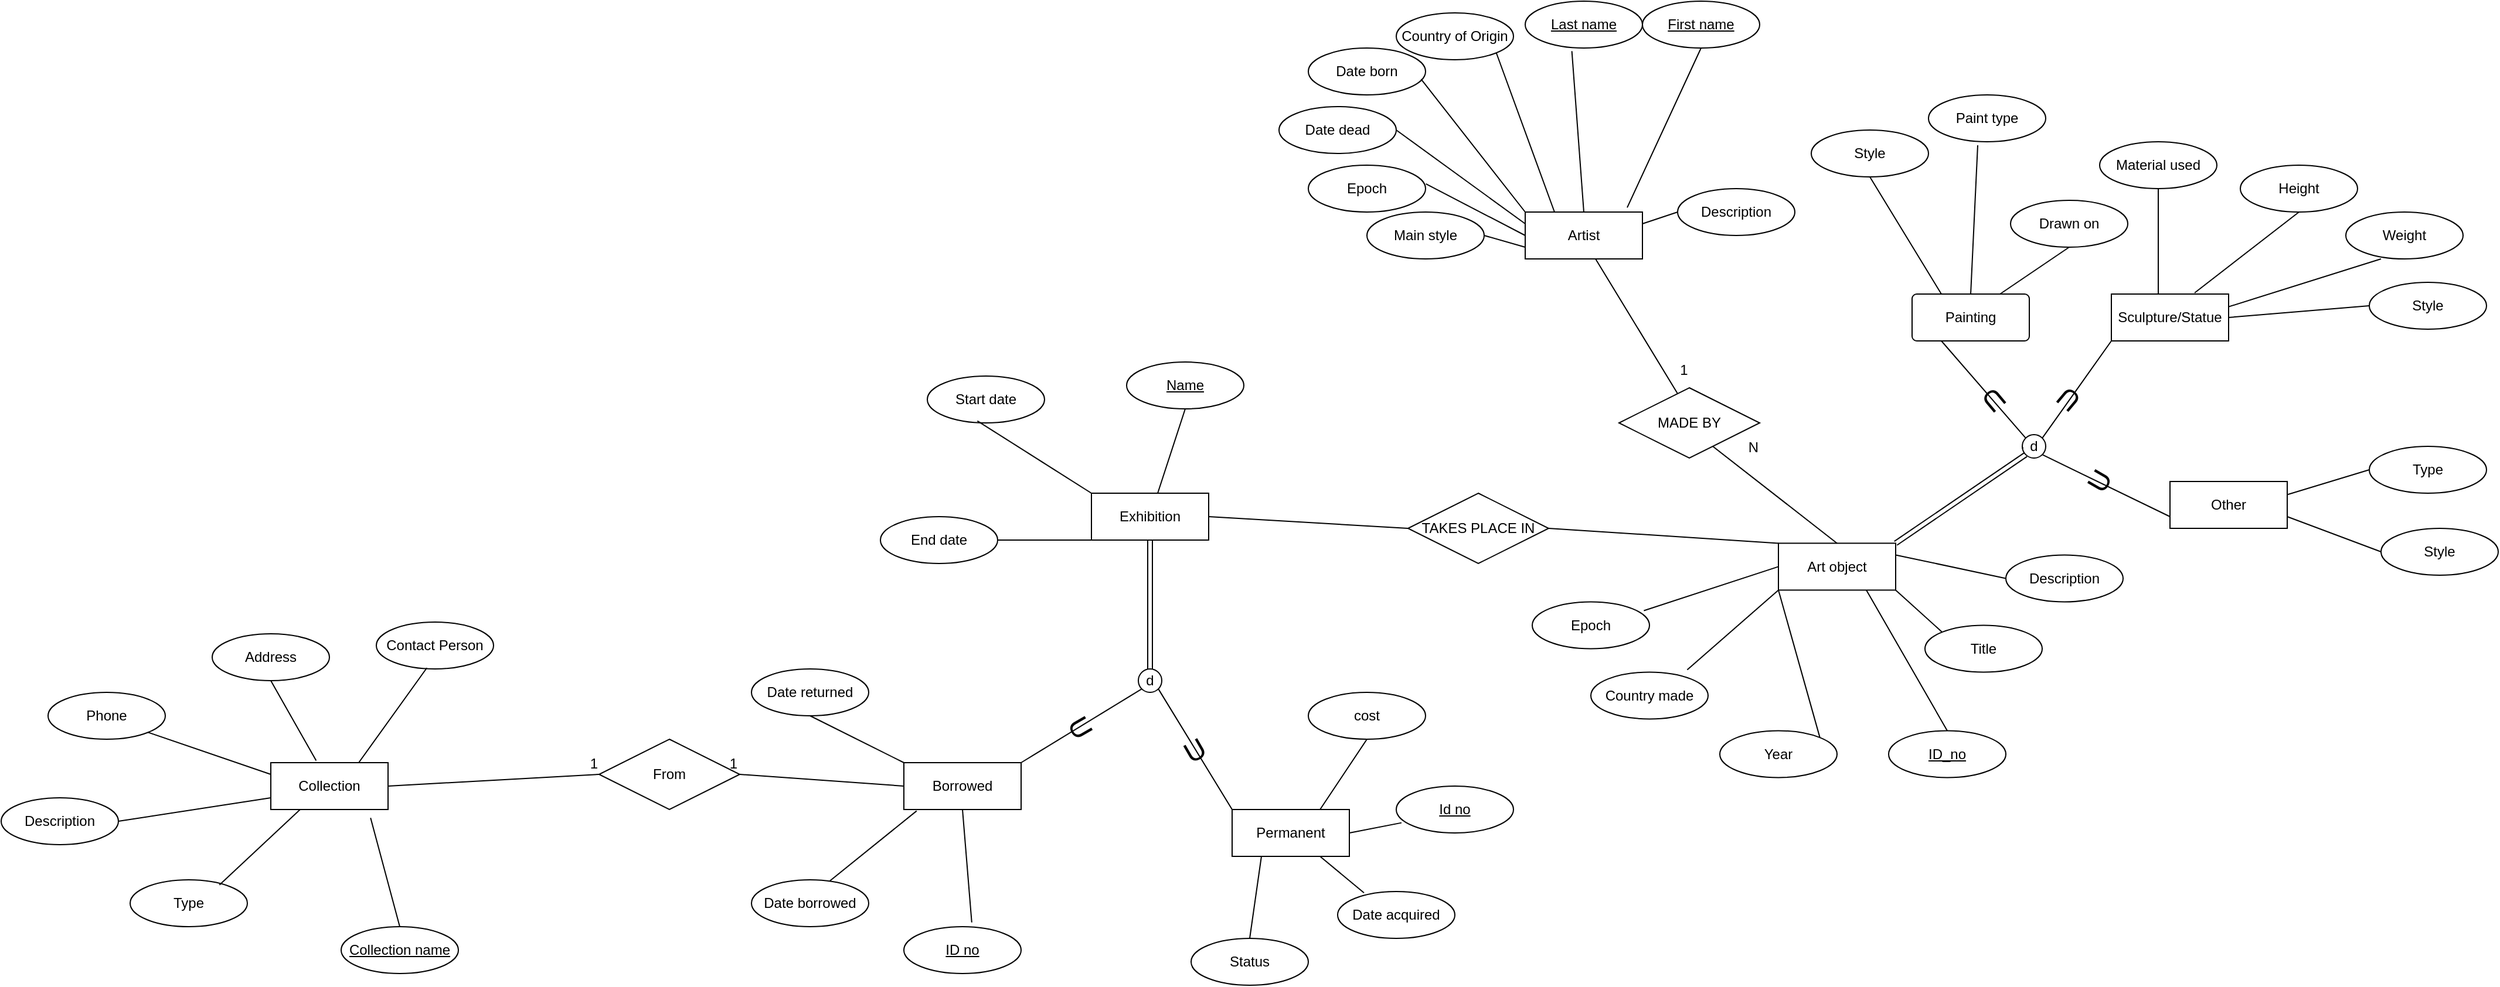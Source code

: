 <mxfile>
    <diagram id="nU003VgaMdaTznnJrMYU" name="Page-1">
        <mxGraphModel dx="1084" dy="515" grid="1" gridSize="10" guides="1" tooltips="1" connect="1" arrows="1" fold="1" page="1" pageScale="1" pageWidth="850" pageHeight="1100" math="0" shadow="0">
            <root>
                <mxCell id="0"/>
                <mxCell id="1" parent="0"/>
                <mxCell id="2" value="Art object" style="whiteSpace=wrap;html=1;align=center;" vertex="1" parent="1">
                    <mxGeometry x="776" y="742.71" width="100" height="40" as="geometry"/>
                </mxCell>
                <mxCell id="3" value="ID_no" style="ellipse;whiteSpace=wrap;html=1;align=center;fontStyle=4;" vertex="1" parent="1">
                    <mxGeometry x="870" y="902.71" width="100" height="40" as="geometry"/>
                </mxCell>
                <mxCell id="4" value="" style="endArrow=none;html=1;rounded=0;exitX=0.75;exitY=1;exitDx=0;exitDy=0;entryX=0.5;entryY=0;entryDx=0;entryDy=0;" edge="1" parent="1" source="2" target="3">
                    <mxGeometry relative="1" as="geometry">
                        <mxPoint x="806" y="792.71" as="sourcePoint"/>
                        <mxPoint x="966" y="792.71" as="targetPoint"/>
                    </mxGeometry>
                </mxCell>
                <mxCell id="5" value="Title" style="ellipse;whiteSpace=wrap;html=1;align=center;" vertex="1" parent="1">
                    <mxGeometry x="901" y="812.71" width="100" height="40" as="geometry"/>
                </mxCell>
                <mxCell id="6" value="Description" style="ellipse;whiteSpace=wrap;html=1;align=center;" vertex="1" parent="1">
                    <mxGeometry x="970" y="752.71" width="100" height="40" as="geometry"/>
                </mxCell>
                <mxCell id="7" value="" style="endArrow=none;html=1;rounded=0;entryX=0;entryY=0;entryDx=0;entryDy=0;exitX=1;exitY=1;exitDx=0;exitDy=0;" edge="1" parent="1" source="2" target="5">
                    <mxGeometry relative="1" as="geometry">
                        <mxPoint x="866" y="792.71" as="sourcePoint"/>
                        <mxPoint x="1026" y="792.71" as="targetPoint"/>
                    </mxGeometry>
                </mxCell>
                <mxCell id="8" value="" style="endArrow=none;html=1;rounded=0;exitX=1;exitY=0.25;exitDx=0;exitDy=0;entryX=0;entryY=0.5;entryDx=0;entryDy=0;" edge="1" parent="1" source="2" target="6">
                    <mxGeometry relative="1" as="geometry">
                        <mxPoint x="876" y="702.71" as="sourcePoint"/>
                        <mxPoint x="1036" y="702.71" as="targetPoint"/>
                    </mxGeometry>
                </mxCell>
                <mxCell id="9" value="Year" style="ellipse;whiteSpace=wrap;html=1;align=center;" vertex="1" parent="1">
                    <mxGeometry x="726" y="902.71" width="100" height="40" as="geometry"/>
                </mxCell>
                <mxCell id="10" value="" style="endArrow=none;html=1;rounded=0;exitX=1;exitY=0;exitDx=0;exitDy=0;entryX=0;entryY=1;entryDx=0;entryDy=0;" edge="1" parent="1" source="9" target="2">
                    <mxGeometry relative="1" as="geometry">
                        <mxPoint x="696" y="782.71" as="sourcePoint"/>
                        <mxPoint x="856" y="782.71" as="targetPoint"/>
                    </mxGeometry>
                </mxCell>
                <mxCell id="11" value="Paint type" style="ellipse;whiteSpace=wrap;html=1;align=center;" vertex="1" parent="1">
                    <mxGeometry x="904" y="360" width="100" height="40" as="geometry"/>
                </mxCell>
                <mxCell id="12" value="Drawn on" style="ellipse;whiteSpace=wrap;html=1;align=center;" vertex="1" parent="1">
                    <mxGeometry x="974" y="450" width="100" height="40" as="geometry"/>
                </mxCell>
                <mxCell id="13" value="Style" style="ellipse;whiteSpace=wrap;html=1;align=center;" vertex="1" parent="1">
                    <mxGeometry x="804" y="390" width="100" height="40" as="geometry"/>
                </mxCell>
                <mxCell id="14" value="" style="endArrow=none;html=1;rounded=0;exitX=0.5;exitY=1;exitDx=0;exitDy=0;entryX=0.75;entryY=0;entryDx=0;entryDy=0;" edge="1" parent="1" source="12" target="43">
                    <mxGeometry relative="1" as="geometry">
                        <mxPoint x="779" y="531" as="sourcePoint"/>
                        <mxPoint x="840" y="560" as="targetPoint"/>
                    </mxGeometry>
                </mxCell>
                <mxCell id="15" value="" style="endArrow=none;html=1;rounded=0;entryX=0.25;entryY=0;entryDx=0;entryDy=0;exitX=0.5;exitY=1;exitDx=0;exitDy=0;" edge="1" parent="1" source="13" target="43">
                    <mxGeometry relative="1" as="geometry">
                        <mxPoint x="850" y="450" as="sourcePoint"/>
                        <mxPoint x="902" y="524" as="targetPoint"/>
                    </mxGeometry>
                </mxCell>
                <mxCell id="16" value="Material used" style="ellipse;whiteSpace=wrap;html=1;align=center;" vertex="1" parent="1">
                    <mxGeometry x="1050" y="400" width="100" height="40" as="geometry"/>
                </mxCell>
                <mxCell id="17" value="Height" style="ellipse;whiteSpace=wrap;html=1;align=center;" vertex="1" parent="1">
                    <mxGeometry x="1170" y="420" width="100" height="40" as="geometry"/>
                </mxCell>
                <mxCell id="18" value="Weight" style="ellipse;whiteSpace=wrap;html=1;align=center;" vertex="1" parent="1">
                    <mxGeometry x="1260" y="460" width="100" height="40" as="geometry"/>
                </mxCell>
                <mxCell id="19" value="Style" style="ellipse;whiteSpace=wrap;html=1;align=center;" vertex="1" parent="1">
                    <mxGeometry x="1280" y="520" width="100" height="40" as="geometry"/>
                </mxCell>
                <mxCell id="20" value="" style="endArrow=none;html=1;rounded=0;entryX=0.5;entryY=1;entryDx=0;entryDy=0;" edge="1" parent="1" target="16">
                    <mxGeometry relative="1" as="geometry">
                        <mxPoint x="1100" y="530" as="sourcePoint"/>
                        <mxPoint x="1119" y="447" as="targetPoint"/>
                    </mxGeometry>
                </mxCell>
                <mxCell id="21" value="" style="endArrow=none;html=1;rounded=0;entryX=0.5;entryY=1;entryDx=0;entryDy=0;" edge="1" parent="1" target="17">
                    <mxGeometry relative="1" as="geometry">
                        <mxPoint x="1131" y="529" as="sourcePoint"/>
                        <mxPoint x="1250" y="500" as="targetPoint"/>
                    </mxGeometry>
                </mxCell>
                <mxCell id="22" value="" style="endArrow=none;html=1;rounded=0;entryX=0.3;entryY=1;entryDx=0;entryDy=0;entryPerimeter=0;exitX=0.906;exitY=0.345;exitDx=0;exitDy=0;exitPerimeter=0;" edge="1" parent="1" target="18">
                    <mxGeometry relative="1" as="geometry">
                        <mxPoint x="1150.6" y="543.8" as="sourcePoint"/>
                        <mxPoint x="1290" y="510" as="targetPoint"/>
                    </mxGeometry>
                </mxCell>
                <mxCell id="23" value="" style="endArrow=none;html=1;rounded=0;exitX=1;exitY=0.5;exitDx=0;exitDy=0;entryX=0;entryY=0.5;entryDx=0;entryDy=0;" edge="1" parent="1" target="19">
                    <mxGeometry relative="1" as="geometry">
                        <mxPoint x="1160" y="550" as="sourcePoint"/>
                        <mxPoint x="1300" y="520" as="targetPoint"/>
                    </mxGeometry>
                </mxCell>
                <mxCell id="24" value="Type" style="ellipse;whiteSpace=wrap;html=1;align=center;" vertex="1" parent="1">
                    <mxGeometry x="1280" y="660" width="100" height="40" as="geometry"/>
                </mxCell>
                <mxCell id="25" value="Style" style="ellipse;whiteSpace=wrap;html=1;align=center;" vertex="1" parent="1">
                    <mxGeometry x="1290" y="730" width="100" height="40" as="geometry"/>
                </mxCell>
                <mxCell id="26" value="" style="endArrow=none;html=1;rounded=0;exitX=1;exitY=0;exitDx=0;exitDy=0;entryX=0;entryY=0.5;entryDx=0;entryDy=0;" edge="1" parent="1" target="24">
                    <mxGeometry relative="1" as="geometry">
                        <mxPoint x="1195.117" y="705.763" as="sourcePoint"/>
                        <mxPoint x="1340" y="690" as="targetPoint"/>
                    </mxGeometry>
                </mxCell>
                <mxCell id="27" value="" style="endArrow=none;html=1;rounded=0;exitX=1;exitY=0.5;exitDx=0;exitDy=0;entryX=0;entryY=0.5;entryDx=0;entryDy=0;" edge="1" parent="1" target="25">
                    <mxGeometry relative="1" as="geometry">
                        <mxPoint x="1210" y="720" as="sourcePoint"/>
                        <mxPoint x="1390" y="750" as="targetPoint"/>
                    </mxGeometry>
                </mxCell>
                <mxCell id="28" value="Artist" style="whiteSpace=wrap;html=1;align=center;" vertex="1" parent="1">
                    <mxGeometry x="560" y="460" width="100" height="40" as="geometry"/>
                </mxCell>
                <mxCell id="29" value="Country of Origin" style="ellipse;whiteSpace=wrap;html=1;align=center;" vertex="1" parent="1">
                    <mxGeometry x="450" y="290" width="100" height="40" as="geometry"/>
                </mxCell>
                <mxCell id="30" value="Last name" style="ellipse;whiteSpace=wrap;html=1;align=center;fontStyle=4;" vertex="1" parent="1">
                    <mxGeometry x="560" y="280" width="100" height="40" as="geometry"/>
                </mxCell>
                <mxCell id="31" value="First name" style="ellipse;whiteSpace=wrap;html=1;align=center;fontStyle=4;" vertex="1" parent="1">
                    <mxGeometry x="660" y="280" width="100" height="40" as="geometry"/>
                </mxCell>
                <mxCell id="32" value="" style="endArrow=none;html=1;rounded=0;exitX=0.87;exitY=-0.095;exitDx=0;exitDy=0;exitPerimeter=0;entryX=0.5;entryY=1;entryDx=0;entryDy=0;" edge="1" parent="1" source="28" target="31">
                    <mxGeometry relative="1" as="geometry">
                        <mxPoint x="610" y="430" as="sourcePoint"/>
                        <mxPoint x="770" y="430" as="targetPoint"/>
                    </mxGeometry>
                </mxCell>
                <mxCell id="33" value="" style="endArrow=none;html=1;rounded=0;exitX=0.398;exitY=1.065;exitDx=0;exitDy=0;exitPerimeter=0;entryX=0.5;entryY=0;entryDx=0;entryDy=0;" edge="1" parent="1" source="30" target="28">
                    <mxGeometry relative="1" as="geometry">
                        <mxPoint x="490" y="410" as="sourcePoint"/>
                        <mxPoint x="650" y="410" as="targetPoint"/>
                    </mxGeometry>
                </mxCell>
                <mxCell id="34" value="" style="endArrow=none;html=1;rounded=0;exitX=1;exitY=1;exitDx=0;exitDy=0;entryX=0.25;entryY=0;entryDx=0;entryDy=0;" edge="1" parent="1" source="29" target="28">
                    <mxGeometry relative="1" as="geometry">
                        <mxPoint x="480" y="390" as="sourcePoint"/>
                        <mxPoint x="640" y="390" as="targetPoint"/>
                    </mxGeometry>
                </mxCell>
                <mxCell id="35" value="d" style="ellipse;whiteSpace=wrap;html=1;aspect=fixed;" vertex="1" parent="1">
                    <mxGeometry x="984" y="650" width="20" height="20" as="geometry"/>
                </mxCell>
                <mxCell id="36" value="Date born" style="ellipse;whiteSpace=wrap;html=1;align=center;" vertex="1" parent="1">
                    <mxGeometry x="375" y="320" width="100" height="40" as="geometry"/>
                </mxCell>
                <mxCell id="37" value="Date dead" style="ellipse;whiteSpace=wrap;html=1;align=center;" vertex="1" parent="1">
                    <mxGeometry x="350" y="370" width="100" height="40" as="geometry"/>
                </mxCell>
                <mxCell id="38" value="Epoch" style="ellipse;whiteSpace=wrap;html=1;align=center;" vertex="1" parent="1">
                    <mxGeometry x="375" y="420" width="100" height="40" as="geometry"/>
                </mxCell>
                <mxCell id="39" value="Main style" style="ellipse;whiteSpace=wrap;html=1;align=center;" vertex="1" parent="1">
                    <mxGeometry x="425" y="460" width="100" height="40" as="geometry"/>
                </mxCell>
                <mxCell id="40" value="Description" style="ellipse;whiteSpace=wrap;html=1;align=center;" vertex="1" parent="1">
                    <mxGeometry x="690" y="440" width="100" height="40" as="geometry"/>
                </mxCell>
                <mxCell id="41" value="Country made" style="ellipse;whiteSpace=wrap;html=1;align=center;" vertex="1" parent="1">
                    <mxGeometry x="616" y="852.71" width="100" height="40" as="geometry"/>
                </mxCell>
                <mxCell id="42" value="Epoch" style="ellipse;whiteSpace=wrap;html=1;align=center;" vertex="1" parent="1">
                    <mxGeometry x="566" y="792.71" width="100" height="40" as="geometry"/>
                </mxCell>
                <mxCell id="43" value="Painting" style="shape=label;margin=3;double=1;whiteSpace=wrap;html=1;align=center;rounded=1;arcSize=10;" vertex="1" parent="1">
                    <mxGeometry x="890" y="530" width="100" height="40" as="geometry"/>
                </mxCell>
                <mxCell id="44" value="Sculpture/Statue" style="shape=label;margin=3;double=1;whiteSpace=wrap;html=1;align=center;" vertex="1" parent="1">
                    <mxGeometry x="1060" y="530" width="100" height="40" as="geometry"/>
                </mxCell>
                <mxCell id="45" value="Other" style="shape=label;margin=3;double=1;whiteSpace=wrap;html=1;align=center;" vertex="1" parent="1">
                    <mxGeometry x="1110" y="690" width="100" height="40" as="geometry"/>
                </mxCell>
                <mxCell id="46" value="" style="endArrow=none;html=1;rounded=0;exitX=0.962;exitY=0.665;exitDx=0;exitDy=0;exitPerimeter=0;entryX=0;entryY=0;entryDx=0;entryDy=0;" edge="1" parent="1" source="36" target="28">
                    <mxGeometry relative="1" as="geometry">
                        <mxPoint x="480" y="350" as="sourcePoint"/>
                        <mxPoint x="550" y="430" as="targetPoint"/>
                    </mxGeometry>
                </mxCell>
                <mxCell id="47" value="" style="endArrow=none;html=1;rounded=0;exitX=1;exitY=0.5;exitDx=0;exitDy=0;entryX=0;entryY=0.25;entryDx=0;entryDy=0;" edge="1" parent="1" source="37" target="28">
                    <mxGeometry relative="1" as="geometry">
                        <mxPoint x="460" y="390" as="sourcePoint"/>
                        <mxPoint x="620" y="390" as="targetPoint"/>
                    </mxGeometry>
                </mxCell>
                <mxCell id="48" value="" style="endArrow=none;html=1;rounded=0;exitX=1.003;exitY=0.398;exitDx=0;exitDy=0;exitPerimeter=0;entryX=0;entryY=0.5;entryDx=0;entryDy=0;" edge="1" parent="1" source="38" target="28">
                    <mxGeometry relative="1" as="geometry">
                        <mxPoint x="480" y="440" as="sourcePoint"/>
                        <mxPoint x="640" y="440" as="targetPoint"/>
                    </mxGeometry>
                </mxCell>
                <mxCell id="49" value="" style="endArrow=none;html=1;rounded=0;exitX=1;exitY=0.5;exitDx=0;exitDy=0;" edge="1" parent="1" source="39">
                    <mxGeometry relative="1" as="geometry">
                        <mxPoint x="530" y="520" as="sourcePoint"/>
                        <mxPoint x="560" y="490" as="targetPoint"/>
                    </mxGeometry>
                </mxCell>
                <mxCell id="50" value="" style="endArrow=none;html=1;rounded=0;exitX=0.6;exitY=1;exitDx=0;exitDy=0;exitPerimeter=0;entryX=0;entryY=0;entryDx=0;entryDy=0;" edge="1" parent="1" source="28">
                    <mxGeometry relative="1" as="geometry">
                        <mxPoint x="620" y="510" as="sourcePoint"/>
                        <mxPoint x="690" y="615" as="targetPoint"/>
                    </mxGeometry>
                </mxCell>
                <mxCell id="51" value="" style="resizable=0;html=1;whiteSpace=wrap;align=right;verticalAlign=bottom;" connectable="0" vertex="1" parent="50">
                    <mxGeometry x="1" relative="1" as="geometry"/>
                </mxCell>
                <mxCell id="52" value="1" style="text;html=1;align=center;verticalAlign=middle;resizable=0;points=[];autosize=1;strokeColor=none;fillColor=none;" vertex="1" parent="1">
                    <mxGeometry x="680" y="580" width="30" height="30" as="geometry"/>
                </mxCell>
                <mxCell id="53" value="" style="endArrow=none;html=1;rounded=0;exitX=0.5;exitY=1;exitDx=0;exitDy=0;entryX=0.5;entryY=0;entryDx=0;entryDy=0;" edge="1" parent="1" target="2">
                    <mxGeometry relative="1" as="geometry">
                        <mxPoint x="720" y="660" as="sourcePoint"/>
                        <mxPoint x="740" y="800" as="targetPoint"/>
                    </mxGeometry>
                </mxCell>
                <mxCell id="54" value="N" style="resizable=0;html=1;whiteSpace=wrap;align=right;verticalAlign=bottom;" connectable="0" vertex="1" parent="53">
                    <mxGeometry x="1" relative="1" as="geometry">
                        <mxPoint x="-66" y="-73" as="offset"/>
                    </mxGeometry>
                </mxCell>
                <mxCell id="55" value="MADE BY" style="shape=rhombus;perimeter=rhombusPerimeter;whiteSpace=wrap;html=1;align=center;" vertex="1" parent="1">
                    <mxGeometry x="640" y="610" width="120" height="60" as="geometry"/>
                </mxCell>
                <mxCell id="56" value="" style="endArrow=none;html=1;rounded=0;exitX=0.952;exitY=0.188;exitDx=0;exitDy=0;exitPerimeter=0;entryX=0;entryY=0.5;entryDx=0;entryDy=0;" edge="1" parent="1" source="42" target="2">
                    <mxGeometry relative="1" as="geometry">
                        <mxPoint x="656" y="772.71" as="sourcePoint"/>
                        <mxPoint x="816" y="772.71" as="targetPoint"/>
                    </mxGeometry>
                </mxCell>
                <mxCell id="57" value="" style="endArrow=none;html=1;rounded=0;exitX=0.822;exitY=-0.049;exitDx=0;exitDy=0;exitPerimeter=0;entryX=0;entryY=1;entryDx=0;entryDy=0;" edge="1" parent="1" source="41" target="2">
                    <mxGeometry relative="1" as="geometry">
                        <mxPoint x="706" y="832.71" as="sourcePoint"/>
                        <mxPoint x="866" y="832.71" as="targetPoint"/>
                    </mxGeometry>
                </mxCell>
                <mxCell id="58" value="TAKES PLACE IN" style="shape=rhombus;perimeter=rhombusPerimeter;whiteSpace=wrap;html=1;align=center;" vertex="1" parent="1">
                    <mxGeometry x="460" y="700" width="120" height="60" as="geometry"/>
                </mxCell>
                <mxCell id="59" value="" style="endArrow=none;html=1;rounded=0;entryX=0;entryY=0.5;entryDx=0;entryDy=0;" edge="1" parent="1" target="40">
                    <mxGeometry relative="1" as="geometry">
                        <mxPoint x="660" y="470" as="sourcePoint"/>
                        <mxPoint x="820" y="470" as="targetPoint"/>
                    </mxGeometry>
                </mxCell>
                <mxCell id="60" value="Exhibition" style="whiteSpace=wrap;html=1;align=center;" vertex="1" parent="1">
                    <mxGeometry x="190" y="700" width="100" height="40" as="geometry"/>
                </mxCell>
                <mxCell id="61" value="" style="endArrow=none;html=1;rounded=0;exitX=1;exitY=0.5;exitDx=0;exitDy=0;entryX=0;entryY=0.5;entryDx=0;entryDy=0;" edge="1" parent="1" source="60" target="58">
                    <mxGeometry relative="1" as="geometry">
                        <mxPoint x="330" y="740" as="sourcePoint"/>
                        <mxPoint x="500" y="750" as="targetPoint"/>
                    </mxGeometry>
                </mxCell>
                <mxCell id="62" value="Name" style="ellipse;whiteSpace=wrap;html=1;align=center;fontStyle=4;" vertex="1" parent="1">
                    <mxGeometry x="220" y="588" width="100" height="40" as="geometry"/>
                </mxCell>
                <mxCell id="63" value="Start date" style="ellipse;whiteSpace=wrap;html=1;align=center;" vertex="1" parent="1">
                    <mxGeometry x="50" y="600" width="100" height="40" as="geometry"/>
                </mxCell>
                <mxCell id="64" value="End date" style="ellipse;whiteSpace=wrap;html=1;align=center;" vertex="1" parent="1">
                    <mxGeometry x="10" y="720" width="100" height="40" as="geometry"/>
                </mxCell>
                <mxCell id="65" value="&lt;font style=&quot;font-size: 24px;&quot;&gt;U&lt;/font&gt;" style="text;html=1;align=center;verticalAlign=middle;resizable=0;points=[];autosize=1;strokeColor=none;fillColor=none;rotation=-140;" vertex="1" parent="1">
                    <mxGeometry x="1004.004" y="600.004" width="40" height="40" as="geometry"/>
                </mxCell>
                <mxCell id="66" value="&lt;font style=&quot;font-size: 24px;&quot;&gt;U&lt;/font&gt;" style="text;html=1;align=center;verticalAlign=middle;resizable=0;points=[];autosize=1;strokeColor=none;fillColor=none;rotation=-60;" vertex="1" parent="1">
                    <mxGeometry x="1030.004" y="670.004" width="40" height="40" as="geometry"/>
                </mxCell>
                <mxCell id="67" value="" style="endArrow=none;html=1;rounded=0;exitX=1;exitY=1;exitDx=0;exitDy=0;entryX=0;entryY=0.75;entryDx=0;entryDy=0;" edge="1" parent="1" source="35" target="45">
                    <mxGeometry width="50" height="50" relative="1" as="geometry">
                        <mxPoint x="1010" y="740" as="sourcePoint"/>
                        <mxPoint x="1060" y="690" as="targetPoint"/>
                    </mxGeometry>
                </mxCell>
                <mxCell id="68" value="" style="endArrow=none;html=1;rounded=0;exitX=0;exitY=1;exitDx=0;exitDy=0;entryX=1;entryY=0;entryDx=0;entryDy=0;" edge="1" parent="1" source="44" target="35">
                    <mxGeometry width="50" height="50" relative="1" as="geometry">
                        <mxPoint x="1004.004" y="585.004" as="sourcePoint"/>
                        <mxPoint x="901.004" y="670.004" as="targetPoint"/>
                    </mxGeometry>
                </mxCell>
                <mxCell id="69" value="&lt;font style=&quot;font-size: 24px;&quot;&gt;U&lt;/font&gt;" style="text;html=1;align=center;verticalAlign=middle;resizable=0;points=[];autosize=1;strokeColor=none;fillColor=none;rotation=-220;" vertex="1" parent="1">
                    <mxGeometry x="940.001" y="600.001" width="40" height="40" as="geometry"/>
                </mxCell>
                <mxCell id="70" value="" style="endArrow=none;html=1;rounded=0;exitX=0;exitY=0;exitDx=0;exitDy=0;entryX=0.25;entryY=1;entryDx=0;entryDy=0;" edge="1" parent="1" source="35" target="43">
                    <mxGeometry width="50" height="50" relative="1" as="geometry">
                        <mxPoint x="870" y="650" as="sourcePoint"/>
                        <mxPoint x="811" y="733" as="targetPoint"/>
                    </mxGeometry>
                </mxCell>
                <mxCell id="71" value="" style="endArrow=none;html=1;rounded=0;entryX=0.5;entryY=1;entryDx=0;entryDy=0;" edge="1" parent="1" source="60" target="62">
                    <mxGeometry relative="1" as="geometry">
                        <mxPoint x="270" y="660" as="sourcePoint"/>
                        <mxPoint x="430" y="660" as="targetPoint"/>
                    </mxGeometry>
                </mxCell>
                <mxCell id="72" value="" style="endArrow=none;html=1;rounded=0;exitX=0.427;exitY=0.957;exitDx=0;exitDy=0;exitPerimeter=0;entryX=0;entryY=0;entryDx=0;entryDy=0;" edge="1" parent="1" source="63" target="60">
                    <mxGeometry relative="1" as="geometry">
                        <mxPoint x="110" y="680" as="sourcePoint"/>
                        <mxPoint x="270" y="680" as="targetPoint"/>
                    </mxGeometry>
                </mxCell>
                <mxCell id="73" value="" style="endArrow=none;html=1;rounded=0;entryX=0;entryY=1;entryDx=0;entryDy=0;" edge="1" parent="1" target="60">
                    <mxGeometry relative="1" as="geometry">
                        <mxPoint x="110" y="740" as="sourcePoint"/>
                        <mxPoint x="270" y="740" as="targetPoint"/>
                    </mxGeometry>
                </mxCell>
                <mxCell id="74" value="" style="endArrow=none;html=1;rounded=0;entryX=0;entryY=0;entryDx=0;entryDy=0;" edge="1" parent="1" target="2">
                    <mxGeometry relative="1" as="geometry">
                        <mxPoint x="580" y="730" as="sourcePoint"/>
                        <mxPoint x="710" y="750" as="targetPoint"/>
                    </mxGeometry>
                </mxCell>
                <mxCell id="75" value="" style="shape=link;html=1;rounded=0;entryX=0;entryY=1;entryDx=0;entryDy=0;exitX=1;exitY=0;exitDx=0;exitDy=0;" edge="1" parent="1" source="2" target="35">
                    <mxGeometry relative="1" as="geometry">
                        <mxPoint x="975" y="615" as="sourcePoint"/>
                        <mxPoint x="990" y="580" as="targetPoint"/>
                    </mxGeometry>
                </mxCell>
                <mxCell id="76" value="." style="resizable=0;html=1;whiteSpace=wrap;align=right;verticalAlign=bottom;" connectable="0" vertex="1" parent="75">
                    <mxGeometry x="1" relative="1" as="geometry"/>
                </mxCell>
                <mxCell id="77" value="" style="endArrow=none;html=1;rounded=0;exitX=0.42;exitY=1.075;exitDx=0;exitDy=0;exitPerimeter=0;entryX=0.5;entryY=0;entryDx=0;entryDy=0;" edge="1" parent="1" source="11" target="43">
                    <mxGeometry relative="1" as="geometry">
                        <mxPoint x="930" y="450" as="sourcePoint"/>
                        <mxPoint x="1090" y="450" as="targetPoint"/>
                    </mxGeometry>
                </mxCell>
                <mxCell id="78" value="d" style="ellipse;whiteSpace=wrap;html=1;aspect=fixed;" vertex="1" parent="1">
                    <mxGeometry x="230" y="850" width="20" height="20" as="geometry"/>
                </mxCell>
                <mxCell id="79" value="" style="shape=link;html=1;rounded=0;exitX=0.5;exitY=0;exitDx=0;exitDy=0;entryX=0.5;entryY=1;entryDx=0;entryDy=0;" edge="1" parent="1" source="78" target="60">
                    <mxGeometry relative="1" as="geometry">
                        <mxPoint x="90" y="840" as="sourcePoint"/>
                        <mxPoint x="170" y="790" as="targetPoint"/>
                    </mxGeometry>
                </mxCell>
                <mxCell id="80" value="Borrowed" style="whiteSpace=wrap;html=1;align=center;" vertex="1" parent="1">
                    <mxGeometry x="30" y="930" width="100" height="40" as="geometry"/>
                </mxCell>
                <mxCell id="81" value="Permanent" style="whiteSpace=wrap;html=1;align=center;" vertex="1" parent="1">
                    <mxGeometry x="310" y="970" width="100" height="40" as="geometry"/>
                </mxCell>
                <mxCell id="82" value="Id no" style="ellipse;whiteSpace=wrap;html=1;align=center;fontStyle=4;" vertex="1" parent="1">
                    <mxGeometry x="450" y="950" width="100" height="40" as="geometry"/>
                </mxCell>
                <mxCell id="83" value="Date acquired" style="ellipse;whiteSpace=wrap;html=1;align=center;" vertex="1" parent="1">
                    <mxGeometry x="400" y="1040" width="100" height="40" as="geometry"/>
                </mxCell>
                <mxCell id="84" value="Status" style="ellipse;whiteSpace=wrap;html=1;align=center;" vertex="1" parent="1">
                    <mxGeometry x="275" y="1080" width="100" height="40" as="geometry"/>
                </mxCell>
                <mxCell id="85" value="cost" style="ellipse;whiteSpace=wrap;html=1;align=center;" vertex="1" parent="1">
                    <mxGeometry x="375" y="870" width="100" height="40" as="geometry"/>
                </mxCell>
                <mxCell id="86" value="" style="endArrow=none;html=1;rounded=0;exitX=0.75;exitY=0;exitDx=0;exitDy=0;entryX=0.5;entryY=1;entryDx=0;entryDy=0;" edge="1" parent="1" source="81" target="85">
                    <mxGeometry relative="1" as="geometry">
                        <mxPoint x="380" y="950" as="sourcePoint"/>
                        <mxPoint x="540" y="950" as="targetPoint"/>
                    </mxGeometry>
                </mxCell>
                <mxCell id="87" value="" style="endArrow=none;html=1;rounded=0;exitX=1;exitY=0.5;exitDx=0;exitDy=0;entryX=0.045;entryY=0.783;entryDx=0;entryDy=0;entryPerimeter=0;" edge="1" parent="1" source="81" target="82">
                    <mxGeometry relative="1" as="geometry">
                        <mxPoint x="420" y="1000" as="sourcePoint"/>
                        <mxPoint x="580" y="1000" as="targetPoint"/>
                    </mxGeometry>
                </mxCell>
                <mxCell id="88" value="" style="endArrow=none;html=1;rounded=0;exitX=0.75;exitY=1;exitDx=0;exitDy=0;entryX=0.225;entryY=0.028;entryDx=0;entryDy=0;entryPerimeter=0;" edge="1" parent="1" source="81" target="83">
                    <mxGeometry relative="1" as="geometry">
                        <mxPoint x="380" y="1050" as="sourcePoint"/>
                        <mxPoint x="540" y="1050" as="targetPoint"/>
                    </mxGeometry>
                </mxCell>
                <mxCell id="89" value="" style="endArrow=none;html=1;rounded=0;entryX=0.25;entryY=1;entryDx=0;entryDy=0;exitX=0.5;exitY=0;exitDx=0;exitDy=0;" edge="1" parent="1" source="84" target="81">
                    <mxGeometry relative="1" as="geometry">
                        <mxPoint x="240" y="1040" as="sourcePoint"/>
                        <mxPoint x="400" y="1040" as="targetPoint"/>
                    </mxGeometry>
                </mxCell>
                <mxCell id="90" value="ID no" style="ellipse;whiteSpace=wrap;html=1;align=center;fontStyle=4;" vertex="1" parent="1">
                    <mxGeometry x="30" y="1070" width="100" height="40" as="geometry"/>
                </mxCell>
                <mxCell id="91" value="Date borrowed" style="ellipse;whiteSpace=wrap;html=1;align=center;" vertex="1" parent="1">
                    <mxGeometry x="-100" y="1030" width="100" height="40" as="geometry"/>
                </mxCell>
                <mxCell id="92" value="Date returned" style="ellipse;whiteSpace=wrap;html=1;align=center;" vertex="1" parent="1">
                    <mxGeometry x="-100" y="850" width="100" height="40" as="geometry"/>
                </mxCell>
                <mxCell id="93" value="From" style="shape=rhombus;perimeter=rhombusPerimeter;whiteSpace=wrap;html=1;align=center;" vertex="1" parent="1">
                    <mxGeometry x="-230" y="910" width="120" height="60" as="geometry"/>
                </mxCell>
                <mxCell id="94" value="Collection" style="whiteSpace=wrap;html=1;align=center;" vertex="1" parent="1">
                    <mxGeometry x="-510" y="930" width="100" height="40" as="geometry"/>
                </mxCell>
                <mxCell id="95" value="Collection name" style="ellipse;whiteSpace=wrap;html=1;align=center;fontStyle=4;" vertex="1" parent="1">
                    <mxGeometry x="-450" y="1070" width="100" height="40" as="geometry"/>
                </mxCell>
                <mxCell id="96" value="Type" style="ellipse;whiteSpace=wrap;html=1;align=center;" vertex="1" parent="1">
                    <mxGeometry x="-630" y="1030" width="100" height="40" as="geometry"/>
                </mxCell>
                <mxCell id="97" value="Description" style="ellipse;whiteSpace=wrap;html=1;align=center;" vertex="1" parent="1">
                    <mxGeometry x="-740" y="960" width="100" height="40" as="geometry"/>
                </mxCell>
                <mxCell id="98" value="Phone" style="ellipse;whiteSpace=wrap;html=1;align=center;" vertex="1" parent="1">
                    <mxGeometry x="-700" y="870" width="100" height="40" as="geometry"/>
                </mxCell>
                <mxCell id="99" value="Address" style="ellipse;whiteSpace=wrap;html=1;align=center;" vertex="1" parent="1">
                    <mxGeometry x="-560" y="820" width="100" height="40" as="geometry"/>
                </mxCell>
                <mxCell id="100" value="Contact Person" style="ellipse;whiteSpace=wrap;html=1;align=center;" vertex="1" parent="1">
                    <mxGeometry x="-420" y="810" width="100" height="40" as="geometry"/>
                </mxCell>
                <mxCell id="101" value="" style="endArrow=none;html=1;rounded=0;exitX=0.668;exitY=0.025;exitDx=0;exitDy=0;exitPerimeter=0;entryX=0.109;entryY=1.03;entryDx=0;entryDy=0;entryPerimeter=0;" edge="1" parent="1" source="91" target="80">
                    <mxGeometry relative="1" as="geometry">
                        <mxPoint x="-80" y="990" as="sourcePoint"/>
                        <mxPoint x="80" y="990" as="targetPoint"/>
                    </mxGeometry>
                </mxCell>
                <mxCell id="102" value="" style="endArrow=none;html=1;rounded=0;exitX=1;exitY=1;exitDx=0;exitDy=0;entryX=0;entryY=0;entryDx=0;entryDy=0;" edge="1" parent="1" source="78" target="81">
                    <mxGeometry relative="1" as="geometry">
                        <mxPoint x="270" y="900" as="sourcePoint"/>
                        <mxPoint x="430" y="900" as="targetPoint"/>
                    </mxGeometry>
                </mxCell>
                <mxCell id="103" value="" style="endArrow=none;html=1;rounded=0;exitX=0.579;exitY=-0.091;exitDx=0;exitDy=0;exitPerimeter=0;entryX=0.5;entryY=1;entryDx=0;entryDy=0;" edge="1" parent="1" source="90" target="80">
                    <mxGeometry relative="1" as="geometry">
                        <mxPoint x="20" y="1020" as="sourcePoint"/>
                        <mxPoint x="180" y="1020" as="targetPoint"/>
                    </mxGeometry>
                </mxCell>
                <mxCell id="104" value="" style="endArrow=none;html=1;rounded=0;exitX=1;exitY=1;exitDx=0;exitDy=0;entryX=0;entryY=0.25;entryDx=0;entryDy=0;" edge="1" parent="1" source="98" target="94">
                    <mxGeometry relative="1" as="geometry">
                        <mxPoint x="-620" y="930" as="sourcePoint"/>
                        <mxPoint x="-460" y="930" as="targetPoint"/>
                    </mxGeometry>
                </mxCell>
                <mxCell id="105" value="" style="endArrow=none;html=1;rounded=0;exitX=0.762;exitY=0.109;exitDx=0;exitDy=0;exitPerimeter=0;entryX=0.25;entryY=1;entryDx=0;entryDy=0;" edge="1" parent="1" source="96" target="94">
                    <mxGeometry relative="1" as="geometry">
                        <mxPoint x="-570" y="1010" as="sourcePoint"/>
                        <mxPoint x="-410" y="1010" as="targetPoint"/>
                    </mxGeometry>
                </mxCell>
                <mxCell id="106" value="" style="endArrow=none;html=1;rounded=0;exitX=0.75;exitY=0;exitDx=0;exitDy=0;entryX=0.431;entryY=0.978;entryDx=0;entryDy=0;entryPerimeter=0;" edge="1" parent="1" source="94" target="100">
                    <mxGeometry relative="1" as="geometry">
                        <mxPoint x="-450" y="880" as="sourcePoint"/>
                        <mxPoint x="-290" y="880" as="targetPoint"/>
                    </mxGeometry>
                </mxCell>
                <mxCell id="107" value="" style="endArrow=none;html=1;rounded=0;exitX=1;exitY=0.5;exitDx=0;exitDy=0;entryX=0;entryY=0.75;entryDx=0;entryDy=0;" edge="1" parent="1" source="97" target="94">
                    <mxGeometry relative="1" as="geometry">
                        <mxPoint x="-640" y="970" as="sourcePoint"/>
                        <mxPoint x="-480" y="970" as="targetPoint"/>
                    </mxGeometry>
                </mxCell>
                <mxCell id="108" value="" style="endArrow=none;html=1;rounded=0;exitX=0.387;exitY=-0.043;exitDx=0;exitDy=0;exitPerimeter=0;entryX=0.5;entryY=1;entryDx=0;entryDy=0;" edge="1" parent="1" source="94" target="99">
                    <mxGeometry relative="1" as="geometry">
                        <mxPoint x="-560" y="900" as="sourcePoint"/>
                        <mxPoint x="-400" y="900" as="targetPoint"/>
                    </mxGeometry>
                </mxCell>
                <mxCell id="109" value="" style="endArrow=none;html=1;rounded=0;exitX=0.851;exitY=1.178;exitDx=0;exitDy=0;exitPerimeter=0;entryX=0.5;entryY=0;entryDx=0;entryDy=0;" edge="1" parent="1" source="94" target="95">
                    <mxGeometry relative="1" as="geometry">
                        <mxPoint x="-450" y="1030" as="sourcePoint"/>
                        <mxPoint x="-290" y="1030" as="targetPoint"/>
                    </mxGeometry>
                </mxCell>
                <mxCell id="110" value="&lt;font style=&quot;font-size: 24px;&quot;&gt;U&lt;/font&gt;" style="text;html=1;align=center;verticalAlign=middle;resizable=0;points=[];autosize=1;strokeColor=none;fillColor=none;rotation=60;" vertex="1" parent="1">
                    <mxGeometry x="160.001" y="880.001" width="40" height="40" as="geometry"/>
                </mxCell>
                <mxCell id="111" value="&lt;font style=&quot;font-size: 24px;&quot;&gt;U&lt;/font&gt;" style="text;html=1;align=center;verticalAlign=middle;resizable=0;points=[];autosize=1;strokeColor=none;fillColor=none;rotation=-30;" vertex="1" parent="1">
                    <mxGeometry x="258.177" y="899.997" width="40" height="40" as="geometry"/>
                </mxCell>
                <mxCell id="112" value="" style="endArrow=none;html=1;rounded=0;exitX=1;exitY=0;exitDx=0;exitDy=0;entryX=0;entryY=1;entryDx=0;entryDy=0;" edge="1" parent="1" source="80" target="78">
                    <mxGeometry relative="1" as="geometry">
                        <mxPoint x="90" y="870" as="sourcePoint"/>
                        <mxPoint x="250" y="870" as="targetPoint"/>
                    </mxGeometry>
                </mxCell>
                <mxCell id="113" value="" style="endArrow=none;html=1;rounded=0;entryX=0;entryY=0.5;entryDx=0;entryDy=0;exitX=1;exitY=0.5;exitDx=0;exitDy=0;" edge="1" parent="1" source="94" target="93">
                    <mxGeometry relative="1" as="geometry">
                        <mxPoint x="-420" y="940" as="sourcePoint"/>
                        <mxPoint x="-260" y="940" as="targetPoint"/>
                    </mxGeometry>
                </mxCell>
                <mxCell id="114" value="1" style="resizable=0;html=1;whiteSpace=wrap;align=right;verticalAlign=bottom;" connectable="0" vertex="1" parent="113">
                    <mxGeometry x="1" relative="1" as="geometry"/>
                </mxCell>
                <mxCell id="115" value="" style="endArrow=none;html=1;rounded=0;entryX=1;entryY=0.5;entryDx=0;entryDy=0;exitX=0;exitY=0.5;exitDx=0;exitDy=0;" edge="1" parent="1" source="80" target="93">
                    <mxGeometry relative="1" as="geometry">
                        <mxPoint x="-210" y="1000" as="sourcePoint"/>
                        <mxPoint x="-50" y="1000" as="targetPoint"/>
                    </mxGeometry>
                </mxCell>
                <mxCell id="116" value="1" style="resizable=0;html=1;whiteSpace=wrap;align=right;verticalAlign=bottom;" connectable="0" vertex="1" parent="115">
                    <mxGeometry x="1" relative="1" as="geometry"/>
                </mxCell>
                <mxCell id="117" value="" style="endArrow=none;html=1;rounded=0;exitX=0.5;exitY=1;exitDx=0;exitDy=0;entryX=0;entryY=0;entryDx=0;entryDy=0;" edge="1" parent="1" source="92" target="80">
                    <mxGeometry relative="1" as="geometry">
                        <mxPoint x="20" y="880" as="sourcePoint"/>
                        <mxPoint x="180" y="880" as="targetPoint"/>
                    </mxGeometry>
                </mxCell>
            </root>
        </mxGraphModel>
    </diagram>
</mxfile>